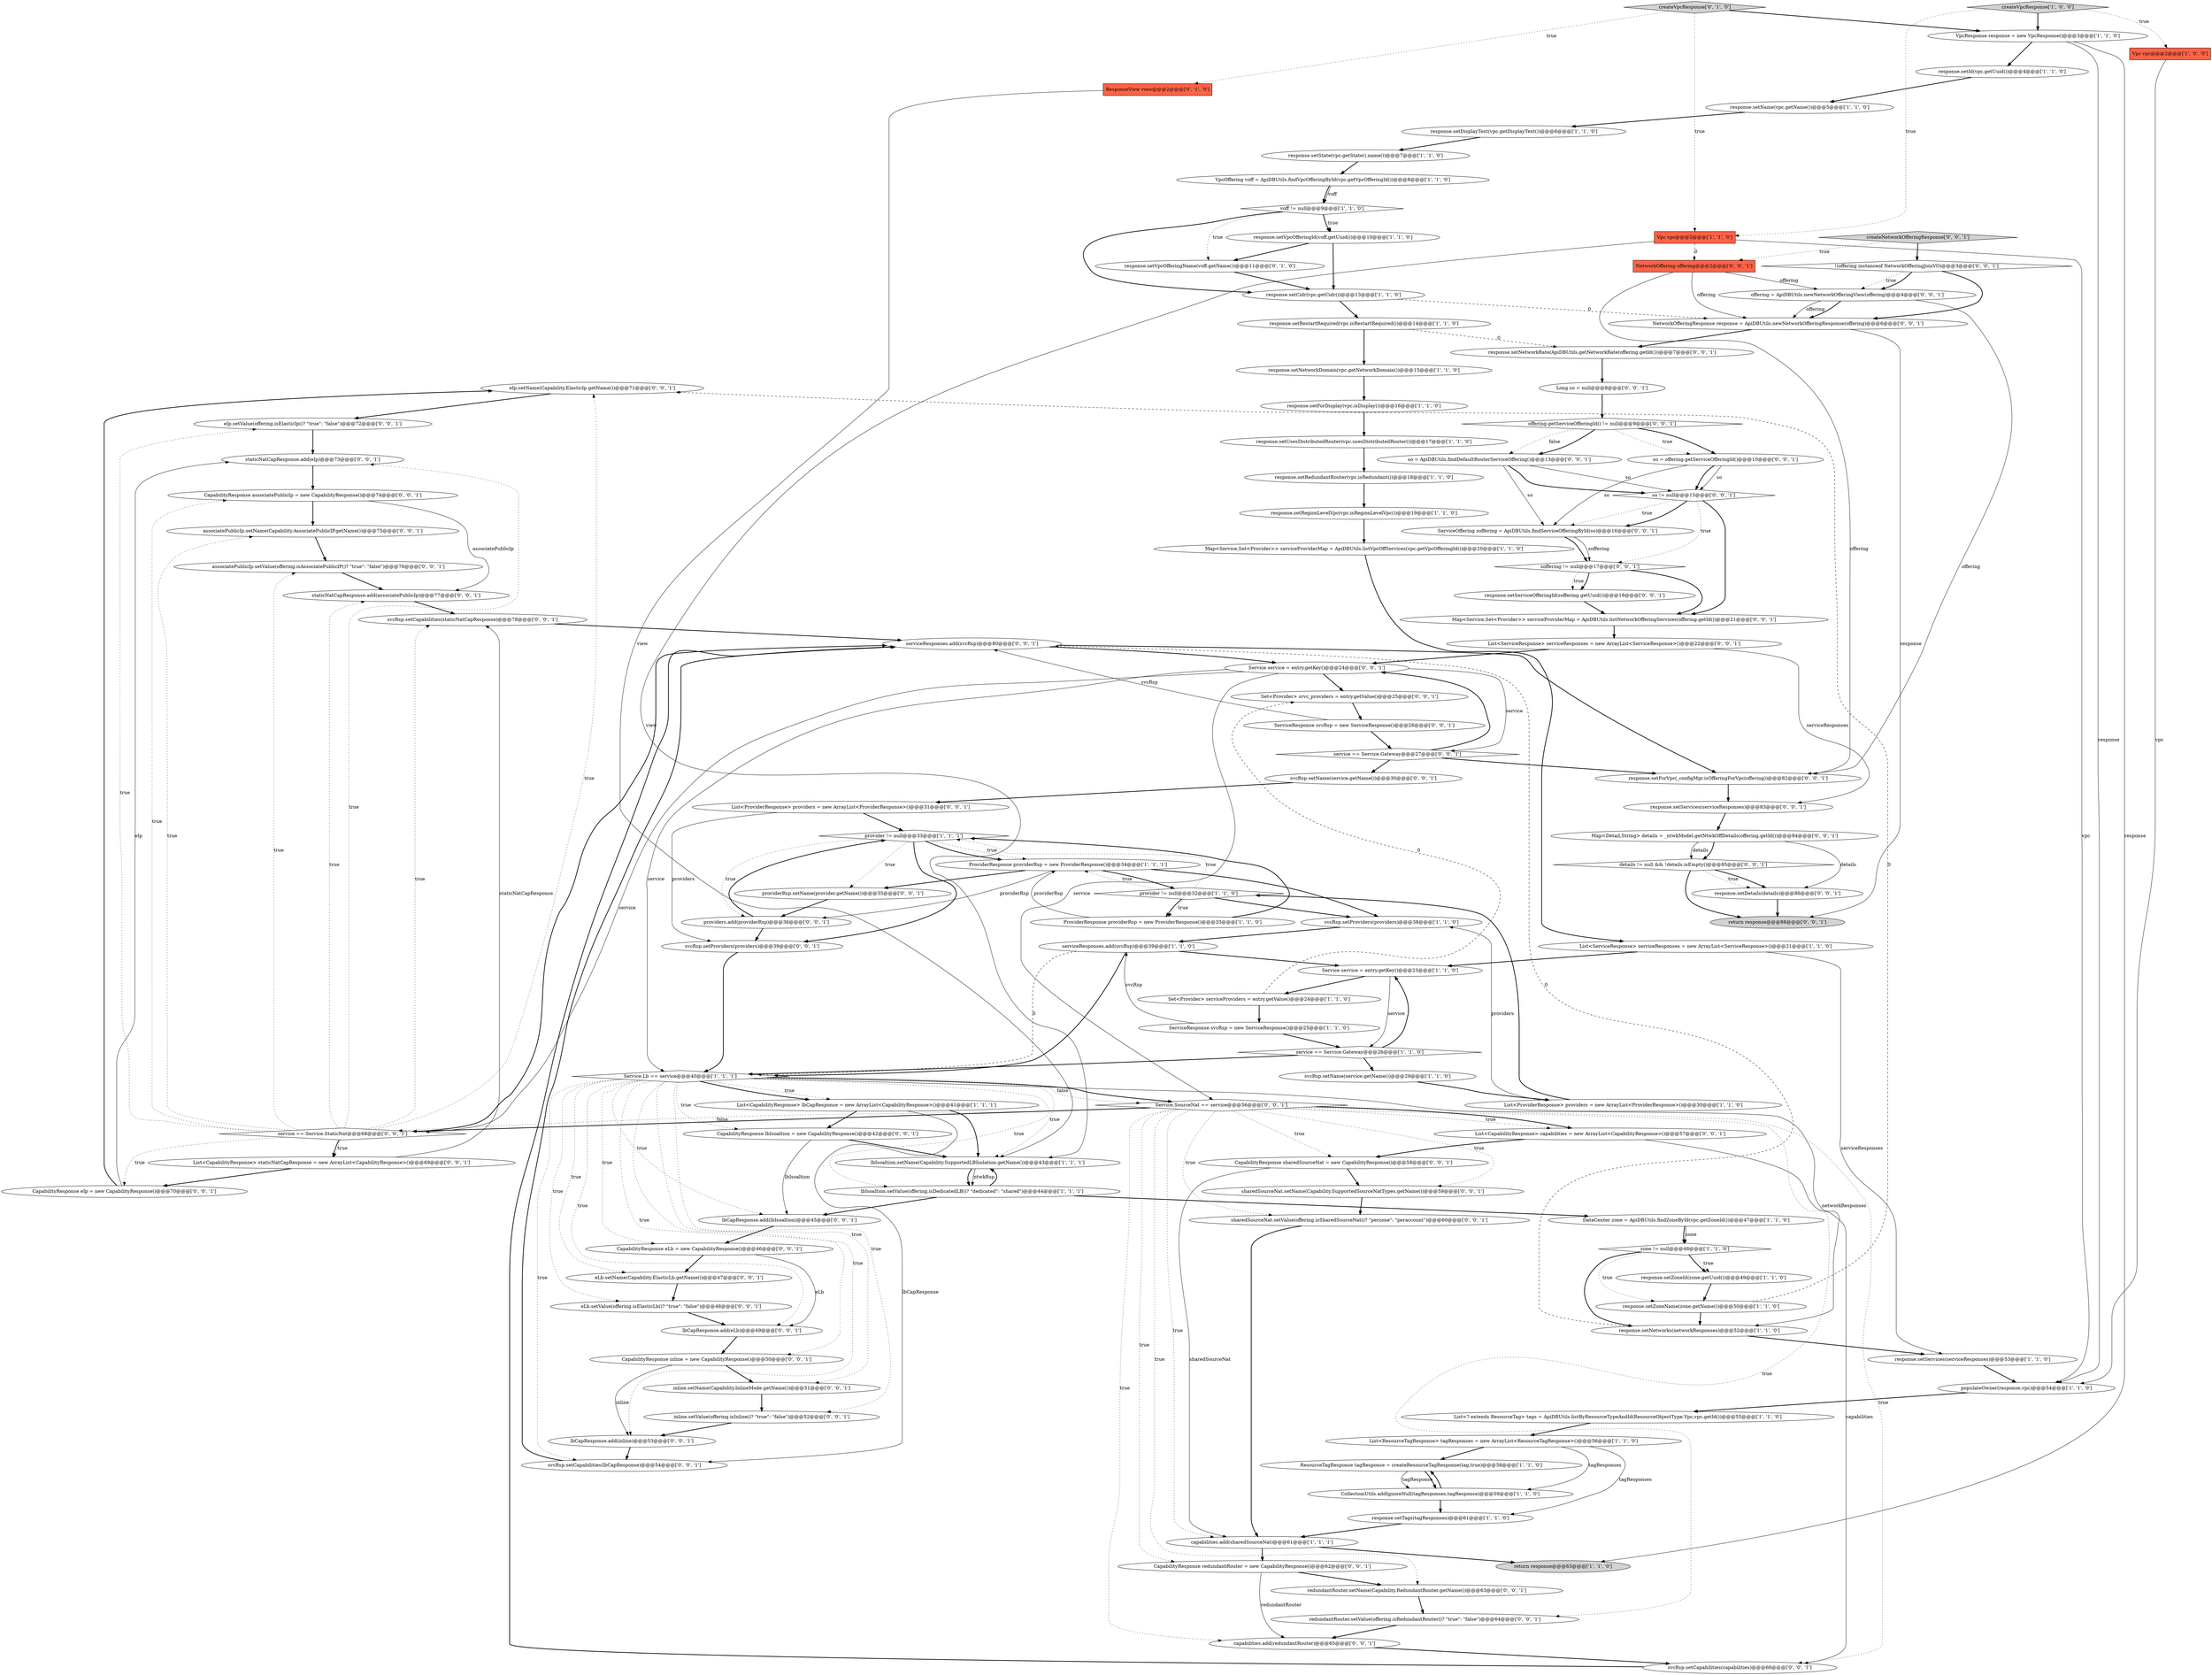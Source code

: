 digraph {
82 [style = filled, label = "eIp.setName(Capability.ElasticIp.getName())@@@71@@@['0', '0', '1']", fillcolor = white, shape = ellipse image = "AAA0AAABBB3BBB"];
44 [style = filled, label = "response.setZoneId(zone.getUuid())@@@49@@@['1', '1', '0']", fillcolor = white, shape = ellipse image = "AAA0AAABBB1BBB"];
41 [style = filled, label = "service == Service.Gateway@@@26@@@['1', '1', '0']", fillcolor = white, shape = diamond image = "AAA0AAABBB1BBB"];
42 [style = filled, label = "response.setForDisplay(vpc.isDisplay())@@@16@@@['1', '1', '0']", fillcolor = white, shape = ellipse image = "AAA0AAABBB1BBB"];
49 [style = filled, label = "List<CapabilityResponse> lbCapResponse = new ArrayList<CapabilityResponse>()@@@41@@@['1', '1', '1']", fillcolor = white, shape = ellipse image = "AAA0AAABBB1BBB"];
4 [style = filled, label = "voff != null@@@9@@@['1', '1', '0']", fillcolor = white, shape = diamond image = "AAA0AAABBB1BBB"];
65 [style = filled, label = "NetworkOffering offering@@@2@@@['0', '0', '1']", fillcolor = tomato, shape = box image = "AAA0AAABBB3BBB"];
19 [style = filled, label = "response.setRedundantRouter(vpc.isRedundant())@@@18@@@['1', '1', '0']", fillcolor = white, shape = ellipse image = "AAA0AAABBB1BBB"];
63 [style = filled, label = "eLb.setName(Capability.ElasticLb.getName())@@@47@@@['0', '0', '1']", fillcolor = white, shape = ellipse image = "AAA0AAABBB3BBB"];
46 [style = filled, label = "DataCenter zone = ApiDBUtils.findZoneById(vpc.getZoneId())@@@47@@@['1', '1', '0']", fillcolor = white, shape = ellipse image = "AAA0AAABBB1BBB"];
74 [style = filled, label = "svcRsp.setCapabilities(staticNatCapResponse)@@@78@@@['0', '0', '1']", fillcolor = white, shape = ellipse image = "AAA0AAABBB3BBB"];
34 [style = filled, label = "serviceResponses.add(svcRsp)@@@39@@@['1', '1', '0']", fillcolor = white, shape = ellipse image = "AAA0AAABBB1BBB"];
69 [style = filled, label = "response.setNetworkRate(ApiDBUtils.getNetworkRate(offering.getId()))@@@7@@@['0', '0', '1']", fillcolor = white, shape = ellipse image = "AAA0AAABBB3BBB"];
32 [style = filled, label = "createVpcResponse['1', '0', '0']", fillcolor = lightgray, shape = diamond image = "AAA0AAABBB1BBB"];
28 [style = filled, label = "VpcResponse response = new VpcResponse()@@@3@@@['1', '1', '0']", fillcolor = white, shape = ellipse image = "AAA0AAABBB1BBB"];
62 [style = filled, label = "soffering != null@@@17@@@['0', '0', '1']", fillcolor = white, shape = diamond image = "AAA0AAABBB3BBB"];
61 [style = filled, label = "eIp.setValue(offering.isElasticIp()? \"true\": \"false\")@@@72@@@['0', '0', '1']", fillcolor = white, shape = ellipse image = "AAA0AAABBB3BBB"];
58 [style = filled, label = "svcRsp.setCapabilities(lbCapResponse)@@@54@@@['0', '0', '1']", fillcolor = white, shape = ellipse image = "AAA0AAABBB3BBB"];
94 [style = filled, label = "response.setServiceOfferingId(soffering.getUuid())@@@18@@@['0', '0', '1']", fillcolor = white, shape = ellipse image = "AAA0AAABBB3BBB"];
21 [style = filled, label = "VpcOffering voff = ApiDBUtils.findVpcOfferingById(vpc.getVpcOfferingId())@@@8@@@['1', '1', '0']", fillcolor = white, shape = ellipse image = "AAA0AAABBB1BBB"];
110 [style = filled, label = "capabilities.add(redundantRouter)@@@65@@@['0', '0', '1']", fillcolor = white, shape = ellipse image = "AAA0AAABBB3BBB"];
20 [style = filled, label = "response.setRestartRequired(vpc.isRestartRequired())@@@14@@@['1', '1', '0']", fillcolor = white, shape = ellipse image = "AAA0AAABBB1BBB"];
11 [style = filled, label = "Vpc vpc@@@2@@@['1', '0', '0']", fillcolor = tomato, shape = box image = "AAA0AAABBB1BBB"];
35 [style = filled, label = "response.setId(vpc.getUuid())@@@4@@@['1', '1', '0']", fillcolor = white, shape = ellipse image = "AAA0AAABBB1BBB"];
52 [style = filled, label = "response.setVpcOfferingName(voff.getName())@@@11@@@['0', '1', '0']", fillcolor = white, shape = ellipse image = "AAA1AAABBB2BBB"];
57 [style = filled, label = "svcRsp.setName(service.getName())@@@30@@@['0', '0', '1']", fillcolor = white, shape = ellipse image = "AAA0AAABBB3BBB"];
100 [style = filled, label = "NetworkOfferingResponse response = ApiDBUtils.newNetworkOfferingResponse(offering)@@@6@@@['0', '0', '1']", fillcolor = white, shape = ellipse image = "AAA0AAABBB3BBB"];
106 [style = filled, label = "CapabilityResponse redundantRouter = new CapabilityResponse()@@@62@@@['0', '0', '1']", fillcolor = white, shape = ellipse image = "AAA0AAABBB3BBB"];
29 [style = filled, label = "response.setState(vpc.getState().name())@@@7@@@['1', '1', '0']", fillcolor = white, shape = ellipse image = "AAA0AAABBB1BBB"];
48 [style = filled, label = "ResourceTagResponse tagResponse = createResourceTagResponse(tag,true)@@@58@@@['1', '1', '0']", fillcolor = white, shape = ellipse image = "AAA0AAABBB1BBB"];
109 [style = filled, label = "Service.SourceNat == service@@@56@@@['0', '0', '1']", fillcolor = white, shape = diamond image = "AAA0AAABBB3BBB"];
59 [style = filled, label = "providers.add(providerRsp)@@@36@@@['0', '0', '1']", fillcolor = white, shape = ellipse image = "AAA0AAABBB3BBB"];
89 [style = filled, label = "service == Service.StaticNat@@@68@@@['0', '0', '1']", fillcolor = white, shape = diamond image = "AAA0AAABBB3BBB"];
1 [style = filled, label = "return response@@@63@@@['1', '1', '0']", fillcolor = lightgray, shape = ellipse image = "AAA0AAABBB1BBB"];
15 [style = filled, label = "CollectionUtils.addIgnoreNull(tagResponses,tagResponse)@@@59@@@['1', '1', '0']", fillcolor = white, shape = ellipse image = "AAA0AAABBB1BBB"];
14 [style = filled, label = "response.setTags(tagResponses)@@@61@@@['1', '1', '0']", fillcolor = white, shape = ellipse image = "AAA0AAABBB1BBB"];
10 [style = filled, label = "response.setRegionLevelVpc(vpc.isRegionLevelVpc())@@@19@@@['1', '1', '0']", fillcolor = white, shape = ellipse image = "AAA0AAABBB1BBB"];
51 [style = filled, label = "createVpcResponse['0', '1', '0']", fillcolor = lightgray, shape = diamond image = "AAA0AAABBB2BBB"];
86 [style = filled, label = "lbCapResponse.add(lbIsoaltion)@@@45@@@['0', '0', '1']", fillcolor = white, shape = ellipse image = "AAA0AAABBB3BBB"];
73 [style = filled, label = "List<CapabilityResponse> capabilities = new ArrayList<CapabilityResponse>()@@@57@@@['0', '0', '1']", fillcolor = white, shape = ellipse image = "AAA0AAABBB3BBB"];
68 [style = filled, label = "response.setServices(serviceResponses)@@@83@@@['0', '0', '1']", fillcolor = white, shape = ellipse image = "AAA0AAABBB3BBB"];
107 [style = filled, label = "staticNatCapResponse.add(eIp)@@@73@@@['0', '0', '1']", fillcolor = white, shape = ellipse image = "AAA0AAABBB3BBB"];
93 [style = filled, label = "response.setDetails(details)@@@86@@@['0', '0', '1']", fillcolor = white, shape = ellipse image = "AAA0AAABBB3BBB"];
47 [style = filled, label = "ProviderResponse providerRsp = new ProviderResponse()@@@33@@@['1', '1', '0']", fillcolor = white, shape = ellipse image = "AAA0AAABBB1BBB"];
78 [style = filled, label = "svcRsp.setCapabilities(capabilities)@@@66@@@['0', '0', '1']", fillcolor = white, shape = ellipse image = "AAA0AAABBB3BBB"];
6 [style = filled, label = "zone != null@@@48@@@['1', '1', '0']", fillcolor = white, shape = diamond image = "AAA0AAABBB1BBB"];
26 [style = filled, label = "Vpc vpc@@@2@@@['1', '1', '0']", fillcolor = tomato, shape = box image = "AAA0AAABBB1BBB"];
88 [style = filled, label = "ServiceResponse svcRsp = new ServiceResponse()@@@26@@@['0', '0', '1']", fillcolor = white, shape = ellipse image = "AAA0AAABBB3BBB"];
71 [style = filled, label = "details != null && !details.isEmpty()@@@85@@@['0', '0', '1']", fillcolor = white, shape = diamond image = "AAA0AAABBB3BBB"];
101 [style = filled, label = "Long so = null@@@8@@@['0', '0', '1']", fillcolor = white, shape = ellipse image = "AAA0AAABBB3BBB"];
99 [style = filled, label = "List<CapabilityResponse> staticNatCapResponse = new ArrayList<CapabilityResponse>()@@@69@@@['0', '0', '1']", fillcolor = white, shape = ellipse image = "AAA0AAABBB3BBB"];
113 [style = filled, label = "Service service = entry.getKey()@@@24@@@['0', '0', '1']", fillcolor = white, shape = ellipse image = "AAA0AAABBB3BBB"];
5 [style = filled, label = "ServiceResponse svcRsp = new ServiceResponse()@@@25@@@['1', '1', '0']", fillcolor = white, shape = ellipse image = "AAA0AAABBB1BBB"];
79 [style = filled, label = "lbCapResponse.add(eLb)@@@49@@@['0', '0', '1']", fillcolor = white, shape = ellipse image = "AAA0AAABBB3BBB"];
115 [style = filled, label = "associatePublicIp.setName(Capability.AssociatePublicIP.getName())@@@75@@@['0', '0', '1']", fillcolor = white, shape = ellipse image = "AAA0AAABBB3BBB"];
116 [style = filled, label = "redundantRouter.setName(Capability.RedundantRouter.getName())@@@63@@@['0', '0', '1']", fillcolor = white, shape = ellipse image = "AAA0AAABBB3BBB"];
17 [style = filled, label = "lbIsoaltion.setValue(offering.isDedicatedLB()? \"dedicated\": \"shared\")@@@44@@@['1', '1', '1']", fillcolor = white, shape = ellipse image = "AAA0AAABBB1BBB"];
72 [style = filled, label = "providerRsp.setName(provider.getName())@@@35@@@['0', '0', '1']", fillcolor = white, shape = ellipse image = "AAA0AAABBB3BBB"];
102 [style = filled, label = "CapabilityResponse associatePublicIp = new CapabilityResponse()@@@74@@@['0', '0', '1']", fillcolor = white, shape = ellipse image = "AAA0AAABBB3BBB"];
23 [style = filled, label = "populateOwner(response,vpc)@@@54@@@['1', '1', '0']", fillcolor = white, shape = ellipse image = "AAA0AAABBB1BBB"];
84 [style = filled, label = "Set<Provider> srvc_providers = entry.getValue()@@@25@@@['0', '0', '1']", fillcolor = white, shape = ellipse image = "AAA0AAABBB3BBB"];
111 [style = filled, label = "service == Service.Gateway@@@27@@@['0', '0', '1']", fillcolor = white, shape = diamond image = "AAA0AAABBB3BBB"];
18 [style = filled, label = "response.setCidr(vpc.getCidr())@@@13@@@['1', '1', '0']", fillcolor = white, shape = ellipse image = "AAA0AAABBB1BBB"];
27 [style = filled, label = "provider != null@@@32@@@['1', '1', '0']", fillcolor = white, shape = diamond image = "AAA0AAABBB1BBB"];
66 [style = filled, label = "redundantRouter.setValue(offering.isRedundantRouter()? \"true\": \"false\")@@@64@@@['0', '0', '1']", fillcolor = white, shape = ellipse image = "AAA0AAABBB3BBB"];
67 [style = filled, label = "inline.setValue(offering.isInline()? \"true\": \"false\")@@@52@@@['0', '0', '1']", fillcolor = white, shape = ellipse image = "AAA0AAABBB3BBB"];
92 [style = filled, label = "CapabilityResponse inline = new CapabilityResponse()@@@50@@@['0', '0', '1']", fillcolor = white, shape = ellipse image = "AAA0AAABBB3BBB"];
36 [style = filled, label = "response.setNetworkDomain(vpc.getNetworkDomain())@@@15@@@['1', '1', '0']", fillcolor = white, shape = ellipse image = "AAA0AAABBB1BBB"];
80 [style = filled, label = "staticNatCapResponse.add(associatePublicIp)@@@77@@@['0', '0', '1']", fillcolor = white, shape = ellipse image = "AAA0AAABBB3BBB"];
83 [style = filled, label = "CapabilityResponse eIp = new CapabilityResponse()@@@70@@@['0', '0', '1']", fillcolor = white, shape = ellipse image = "AAA0AAABBB3BBB"];
55 [style = filled, label = "Map<Detail,String> details = _ntwkModel.getNtwkOffDetails(offering.getId())@@@84@@@['0', '0', '1']", fillcolor = white, shape = ellipse image = "AAA0AAABBB3BBB"];
112 [style = filled, label = "offering.getServiceOfferingId() != null@@@9@@@['0', '0', '1']", fillcolor = white, shape = diamond image = "AAA0AAABBB3BBB"];
38 [style = filled, label = "response.setDisplayText(vpc.getDisplayText())@@@6@@@['1', '1', '0']", fillcolor = white, shape = ellipse image = "AAA0AAABBB1BBB"];
39 [style = filled, label = "ProviderResponse providerRsp = new ProviderResponse()@@@34@@@['1', '1', '1']", fillcolor = white, shape = ellipse image = "AAA0AAABBB1BBB"];
60 [style = filled, label = "so != null@@@15@@@['0', '0', '1']", fillcolor = white, shape = diamond image = "AAA0AAABBB3BBB"];
87 [style = filled, label = "lbCapResponse.add(inline)@@@53@@@['0', '0', '1']", fillcolor = white, shape = ellipse image = "AAA0AAABBB3BBB"];
91 [style = filled, label = "inline.setName(Capability.InlineMode.getName())@@@51@@@['0', '0', '1']", fillcolor = white, shape = ellipse image = "AAA0AAABBB3BBB"];
9 [style = filled, label = "response.setName(vpc.getName())@@@5@@@['1', '1', '0']", fillcolor = white, shape = ellipse image = "AAA0AAABBB1BBB"];
98 [style = filled, label = "Map<Service,Set<Provider>> serviceProviderMap = ApiDBUtils.listNetworkOfferingServices(offering.getId())@@@21@@@['0', '0', '1']", fillcolor = white, shape = ellipse image = "AAA0AAABBB3BBB"];
81 [style = filled, label = "!(offering instanceof NetworkOfferingJoinVO)@@@3@@@['0', '0', '1']", fillcolor = white, shape = diamond image = "AAA0AAABBB3BBB"];
114 [style = filled, label = "CapabilityResponse lbIsoaltion = new CapabilityResponse()@@@42@@@['0', '0', '1']", fillcolor = white, shape = ellipse image = "AAA0AAABBB3BBB"];
108 [style = filled, label = "return response@@@88@@@['0', '0', '1']", fillcolor = lightgray, shape = ellipse image = "AAA0AAABBB3BBB"];
40 [style = filled, label = "response.setServices(serviceResponses)@@@53@@@['1', '1', '0']", fillcolor = white, shape = ellipse image = "AAA0AAABBB1BBB"];
24 [style = filled, label = "svcRsp.setName(service.getName())@@@29@@@['1', '1', '0']", fillcolor = white, shape = ellipse image = "AAA0AAABBB1BBB"];
25 [style = filled, label = "response.setZoneName(zone.getName())@@@50@@@['1', '1', '0']", fillcolor = white, shape = ellipse image = "AAA0AAABBB1BBB"];
37 [style = filled, label = "List<? extends ResourceTag> tags = ApiDBUtils.listByResourceTypeAndId(ResourceObjectType.Vpc,vpc.getId())@@@55@@@['1', '1', '0']", fillcolor = white, shape = ellipse image = "AAA0AAABBB1BBB"];
90 [style = filled, label = "List<ProviderResponse> providers = new ArrayList<ProviderResponse>()@@@31@@@['0', '0', '1']", fillcolor = white, shape = ellipse image = "AAA0AAABBB3BBB"];
95 [style = filled, label = "associatePublicIp.setValue(offering.isAssociatePublicIP()? \"true\": \"false\")@@@76@@@['0', '0', '1']", fillcolor = white, shape = ellipse image = "AAA0AAABBB3BBB"];
104 [style = filled, label = "offering = ApiDBUtils.newNetworkOfferingView(offering)@@@4@@@['0', '0', '1']", fillcolor = white, shape = ellipse image = "AAA0AAABBB3BBB"];
96 [style = filled, label = "svcRsp.setProviders(providers)@@@39@@@['0', '0', '1']", fillcolor = white, shape = ellipse image = "AAA0AAABBB3BBB"];
2 [style = filled, label = "lbIsoaltion.setName(Capability.SupportedLBIsolation.getName())@@@43@@@['1', '1', '1']", fillcolor = white, shape = ellipse image = "AAA0AAABBB1BBB"];
43 [style = filled, label = "Set<Provider> serviceProviders = entry.getValue()@@@24@@@['1', '1', '0']", fillcolor = white, shape = ellipse image = "AAA0AAABBB1BBB"];
13 [style = filled, label = "response.setVpcOfferingId(voff.getUuid())@@@10@@@['1', '1', '0']", fillcolor = white, shape = ellipse image = "AAA0AAABBB1BBB"];
105 [style = filled, label = "so = offering.getServiceOfferingId()@@@10@@@['0', '0', '1']", fillcolor = white, shape = ellipse image = "AAA0AAABBB3BBB"];
64 [style = filled, label = "CapabilityResponse sharedSourceNat = new CapabilityResponse()@@@58@@@['0', '0', '1']", fillcolor = white, shape = ellipse image = "AAA0AAABBB3BBB"];
103 [style = filled, label = "so = ApiDBUtils.findDefaultRouterServiceOffering()@@@13@@@['0', '0', '1']", fillcolor = white, shape = ellipse image = "AAA0AAABBB3BBB"];
77 [style = filled, label = "CapabilityResponse eLb = new CapabilityResponse()@@@46@@@['0', '0', '1']", fillcolor = white, shape = ellipse image = "AAA0AAABBB3BBB"];
97 [style = filled, label = "sharedSourceNat.setName(Capability.SupportedSourceNatTypes.getName())@@@59@@@['0', '0', '1']", fillcolor = white, shape = ellipse image = "AAA0AAABBB3BBB"];
54 [style = filled, label = "sharedSourceNat.setValue(offering.isSharedSourceNat()? \"perzone\": \"peraccount\")@@@60@@@['0', '0', '1']", fillcolor = white, shape = ellipse image = "AAA0AAABBB3BBB"];
12 [style = filled, label = "capabilities.add(sharedSourceNat)@@@61@@@['1', '1', '1']", fillcolor = white, shape = ellipse image = "AAA0AAABBB1BBB"];
45 [style = filled, label = "Service service = entry.getKey()@@@23@@@['1', '1', '0']", fillcolor = white, shape = ellipse image = "AAA0AAABBB1BBB"];
85 [style = filled, label = "serviceResponses.add(svcRsp)@@@80@@@['0', '0', '1']", fillcolor = white, shape = ellipse image = "AAA0AAABBB3BBB"];
30 [style = filled, label = "Service.Lb == service@@@40@@@['1', '1', '1']", fillcolor = white, shape = diamond image = "AAA0AAABBB1BBB"];
16 [style = filled, label = "Map<Service,Set<Provider>> serviceProviderMap = ApiDBUtils.listVpcOffServices(vpc.getVpcOfferingId())@@@20@@@['1', '1', '0']", fillcolor = white, shape = ellipse image = "AAA0AAABBB1BBB"];
3 [style = filled, label = "List<ResourceTagResponse> tagResponses = new ArrayList<ResourceTagResponse>()@@@56@@@['1', '1', '0']", fillcolor = white, shape = ellipse image = "AAA0AAABBB1BBB"];
22 [style = filled, label = "provider != null@@@33@@@['1', '1', '1']", fillcolor = white, shape = diamond image = "AAA0AAABBB1BBB"];
50 [style = filled, label = "ResponseView view@@@2@@@['0', '1', '0']", fillcolor = tomato, shape = box image = "AAA0AAABBB2BBB"];
31 [style = filled, label = "List<ProviderResponse> providers = new ArrayList<ProviderResponse>()@@@30@@@['1', '1', '0']", fillcolor = white, shape = ellipse image = "AAA0AAABBB1BBB"];
56 [style = filled, label = "ServiceOffering soffering = ApiDBUtils.findServiceOfferingById(so)@@@16@@@['0', '0', '1']", fillcolor = white, shape = ellipse image = "AAA0AAABBB3BBB"];
0 [style = filled, label = "response.setUsesDistributedRouter(vpc.usesDistributedRouter())@@@17@@@['1', '1', '0']", fillcolor = white, shape = ellipse image = "AAA0AAABBB1BBB"];
53 [style = filled, label = "createNetworkOfferingResponse['0', '0', '1']", fillcolor = lightgray, shape = diamond image = "AAA0AAABBB3BBB"];
70 [style = filled, label = "eLb.setValue(offering.isElasticLb()? \"true\": \"false\")@@@48@@@['0', '0', '1']", fillcolor = white, shape = ellipse image = "AAA0AAABBB3BBB"];
33 [style = filled, label = "List<ServiceResponse> serviceResponses = new ArrayList<ServiceResponse>()@@@21@@@['1', '1', '0']", fillcolor = white, shape = ellipse image = "AAA0AAABBB1BBB"];
7 [style = filled, label = "response.setNetworks(networkResponses)@@@52@@@['1', '1', '0']", fillcolor = white, shape = ellipse image = "AAA0AAABBB1BBB"];
8 [style = filled, label = "svcRsp.setProviders(providers)@@@38@@@['1', '1', '0']", fillcolor = white, shape = ellipse image = "AAA0AAABBB1BBB"];
76 [style = filled, label = "List<ServiceResponse> serviceResponses = new ArrayList<ServiceResponse>()@@@22@@@['0', '0', '1']", fillcolor = white, shape = ellipse image = "AAA0AAABBB3BBB"];
75 [style = filled, label = "response.setForVpc(_configMgr.isOfferingForVpc(offering))@@@82@@@['0', '0', '1']", fillcolor = white, shape = ellipse image = "AAA0AAABBB3BBB"];
81->104 [style = dotted, label="true"];
62->98 [style = bold, label=""];
51->50 [style = dotted, label="true"];
113->109 [style = solid, label="service"];
60->62 [style = dotted, label="true"];
36->42 [style = bold, label=""];
18->20 [style = bold, label=""];
105->60 [style = solid, label="so"];
27->47 [style = dotted, label="true"];
103->60 [style = bold, label=""];
65->104 [style = solid, label="offering"];
22->39 [style = dotted, label="true"];
30->114 [style = dotted, label="true"];
114->86 [style = solid, label="lbIsoaltion"];
59->22 [style = bold, label=""];
65->100 [style = solid, label="offering"];
27->39 [style = dotted, label="true"];
88->111 [style = bold, label=""];
89->115 [style = dotted, label="true"];
98->76 [style = bold, label=""];
114->2 [style = bold, label=""];
81->100 [style = bold, label=""];
77->63 [style = bold, label=""];
89->85 [style = bold, label=""];
107->102 [style = bold, label=""];
89->102 [style = dotted, label="true"];
12->1 [style = bold, label=""];
39->27 [style = bold, label=""];
33->40 [style = solid, label="serviceResponses"];
99->83 [style = bold, label=""];
75->68 [style = bold, label=""];
112->103 [style = bold, label=""];
115->95 [style = bold, label=""];
55->71 [style = bold, label=""];
2->17 [style = bold, label=""];
53->81 [style = bold, label=""];
89->107 [style = dotted, label="true"];
77->79 [style = solid, label="eLb"];
55->93 [style = solid, label="details"];
104->100 [style = solid, label="offering"];
76->113 [style = bold, label=""];
32->11 [style = dotted, label="true"];
11->23 [style = solid, label="vpc"];
51->28 [style = bold, label=""];
7->40 [style = bold, label=""];
32->28 [style = bold, label=""];
50->2 [style = solid, label="view"];
113->30 [style = solid, label="service"];
47->22 [style = bold, label=""];
100->69 [style = bold, label=""];
111->75 [style = bold, label=""];
96->30 [style = bold, label=""];
6->25 [style = dotted, label="true"];
109->64 [style = dotted, label="true"];
113->111 [style = solid, label="service"];
30->2 [style = dotted, label="true"];
18->100 [style = dashed, label="0"];
30->77 [style = dotted, label="true"];
83->82 [style = bold, label=""];
89->99 [style = bold, label=""];
22->72 [style = dotted, label="true"];
62->94 [style = bold, label=""];
20->69 [style = dashed, label="0"];
92->87 [style = solid, label="inline"];
49->2 [style = bold, label=""];
21->4 [style = bold, label=""];
104->100 [style = bold, label=""];
106->110 [style = solid, label="redundantRouter"];
17->2 [style = bold, label=""];
67->87 [style = bold, label=""];
109->89 [style = bold, label=""];
71->93 [style = dotted, label="true"];
92->91 [style = bold, label=""];
55->71 [style = solid, label="details"];
29->21 [style = bold, label=""];
109->73 [style = dotted, label="true"];
5->41 [style = bold, label=""];
103->56 [style = solid, label="so"];
41->45 [style = bold, label=""];
103->60 [style = solid, label="so"];
3->15 [style = solid, label="tagResponses"];
41->30 [style = bold, label=""];
41->24 [style = bold, label=""];
111->113 [style = bold, label=""];
30->17 [style = dotted, label="true"];
31->8 [style = solid, label="providers"];
0->19 [style = bold, label=""];
89->95 [style = dotted, label="true"];
34->30 [style = dashed, label="0"];
72->59 [style = bold, label=""];
58->85 [style = bold, label=""];
85->75 [style = bold, label=""];
74->85 [style = bold, label=""];
78->85 [style = bold, label=""];
27->8 [style = bold, label=""];
21->4 [style = solid, label="voff"];
76->68 [style = solid, label="serviceResponses"];
83->107 [style = solid, label="eIp"];
89->74 [style = dotted, label="true"];
45->43 [style = bold, label=""];
49->114 [style = bold, label=""];
6->44 [style = bold, label=""];
60->56 [style = dotted, label="true"];
30->63 [style = dotted, label="true"];
26->65 [style = dashed, label="0"];
3->14 [style = solid, label="tagResponses"];
105->56 [style = solid, label="so"];
30->109 [style = bold, label=""];
6->44 [style = dotted, label="true"];
26->23 [style = solid, label="vpc"];
71->93 [style = bold, label=""];
89->99 [style = dotted, label="true"];
93->108 [style = bold, label=""];
109->78 [style = dotted, label="true"];
37->3 [style = bold, label=""];
61->107 [style = bold, label=""];
89->80 [style = dotted, label="true"];
89->61 [style = dotted, label="true"];
20->36 [style = bold, label=""];
69->101 [style = bold, label=""];
9->38 [style = bold, label=""];
94->98 [style = bold, label=""];
39->72 [style = bold, label=""];
4->13 [style = dotted, label="true"];
30->91 [style = dotted, label="true"];
34->30 [style = bold, label=""];
35->9 [style = bold, label=""];
28->1 [style = solid, label="response"];
33->45 [style = bold, label=""];
65->75 [style = solid, label="offering"];
89->83 [style = dotted, label="true"];
10->16 [style = bold, label=""];
30->49 [style = dotted, label="true"];
30->49 [style = bold, label=""];
22->59 [style = dotted, label="true"];
90->96 [style = solid, label="providers"];
27->22 [style = dotted, label="true"];
109->116 [style = dotted, label="true"];
99->74 [style = solid, label="staticNatCapResponse"];
39->59 [style = solid, label="providerRsp"];
13->52 [style = bold, label=""];
64->12 [style = solid, label="sharedSourceNat"];
52->18 [style = bold, label=""];
30->58 [style = dotted, label="true"];
89->82 [style = dotted, label="true"];
27->47 [style = bold, label=""];
40->23 [style = bold, label=""];
63->70 [style = bold, label=""];
34->45 [style = bold, label=""];
4->52 [style = dotted, label="true"];
102->80 [style = solid, label="associatePublicIp"];
14->12 [style = bold, label=""];
7->85 [style = dashed, label="0"];
49->58 [style = solid, label="lbCapResponse"];
113->89 [style = solid, label="service"];
60->56 [style = bold, label=""];
44->25 [style = bold, label=""];
102->115 [style = bold, label=""];
91->67 [style = bold, label=""];
112->105 [style = dotted, label="true"];
88->85 [style = solid, label="svcRsp"];
90->22 [style = bold, label=""];
15->48 [style = bold, label=""];
82->61 [style = bold, label=""];
24->31 [style = bold, label=""];
39->8 [style = bold, label=""];
15->14 [style = bold, label=""];
110->78 [style = bold, label=""];
68->55 [style = bold, label=""];
2->17 [style = solid, label="ntwkRsp"];
30->86 [style = dotted, label="true"];
3->48 [style = bold, label=""];
45->41 [style = solid, label="service"];
109->97 [style = dotted, label="true"];
28->23 [style = solid, label="response"];
71->108 [style = bold, label=""];
4->13 [style = bold, label=""];
105->60 [style = bold, label=""];
109->54 [style = dotted, label="true"];
109->12 [style = dotted, label="true"];
109->66 [style = dotted, label="true"];
109->110 [style = dotted, label="true"];
48->15 [style = solid, label="tagResponse"];
23->37 [style = bold, label=""];
43->84 [style = dashed, label="0"];
111->57 [style = bold, label=""];
30->92 [style = dotted, label="true"];
73->78 [style = solid, label="capabilities"];
84->88 [style = bold, label=""];
62->94 [style = dotted, label="true"];
79->92 [style = bold, label=""];
4->18 [style = bold, label=""];
22->39 [style = bold, label=""];
17->86 [style = bold, label=""];
112->103 [style = dotted, label="false"];
26->2 [style = solid, label="view"];
42->0 [style = bold, label=""];
43->5 [style = bold, label=""];
19->10 [style = bold, label=""];
28->35 [style = bold, label=""];
64->97 [style = bold, label=""];
22->96 [style = bold, label=""];
66->110 [style = bold, label=""];
48->15 [style = bold, label=""];
56->62 [style = bold, label=""];
30->109 [style = dotted, label="false"];
30->7 [style = solid, label="networkResponses"];
112->105 [style = bold, label=""];
116->66 [style = bold, label=""];
106->116 [style = bold, label=""];
25->7 [style = bold, label=""];
38->29 [style = bold, label=""];
95->80 [style = bold, label=""];
109->106 [style = dotted, label="true"];
104->75 [style = solid, label="offering"];
32->26 [style = dotted, label="true"];
5->34 [style = solid, label="svcRsp"];
16->33 [style = bold, label=""];
25->82 [style = dashed, label="0"];
57->90 [style = bold, label=""];
30->67 [style = dotted, label="true"];
80->74 [style = bold, label=""];
54->12 [style = bold, label=""];
13->18 [style = bold, label=""];
8->34 [style = bold, label=""];
59->96 [style = bold, label=""];
109->73 [style = bold, label=""];
51->26 [style = dotted, label="true"];
30->70 [style = dotted, label="true"];
30->79 [style = dotted, label="true"];
81->104 [style = bold, label=""];
113->84 [style = bold, label=""];
60->98 [style = bold, label=""];
56->62 [style = solid, label="soffering"];
86->77 [style = bold, label=""];
53->65 [style = dotted, label="true"];
100->108 [style = solid, label="response"];
46->6 [style = bold, label=""];
97->54 [style = bold, label=""];
30->87 [style = dotted, label="true"];
73->64 [style = bold, label=""];
109->89 [style = dotted, label="false"];
6->7 [style = bold, label=""];
70->79 [style = bold, label=""];
85->113 [style = bold, label=""];
12->106 [style = bold, label=""];
101->112 [style = bold, label=""];
87->58 [style = bold, label=""];
31->27 [style = bold, label=""];
47->39 [style = solid, label="providerRsp"];
17->46 [style = bold, label=""];
46->6 [style = solid, label="zone"];
}
